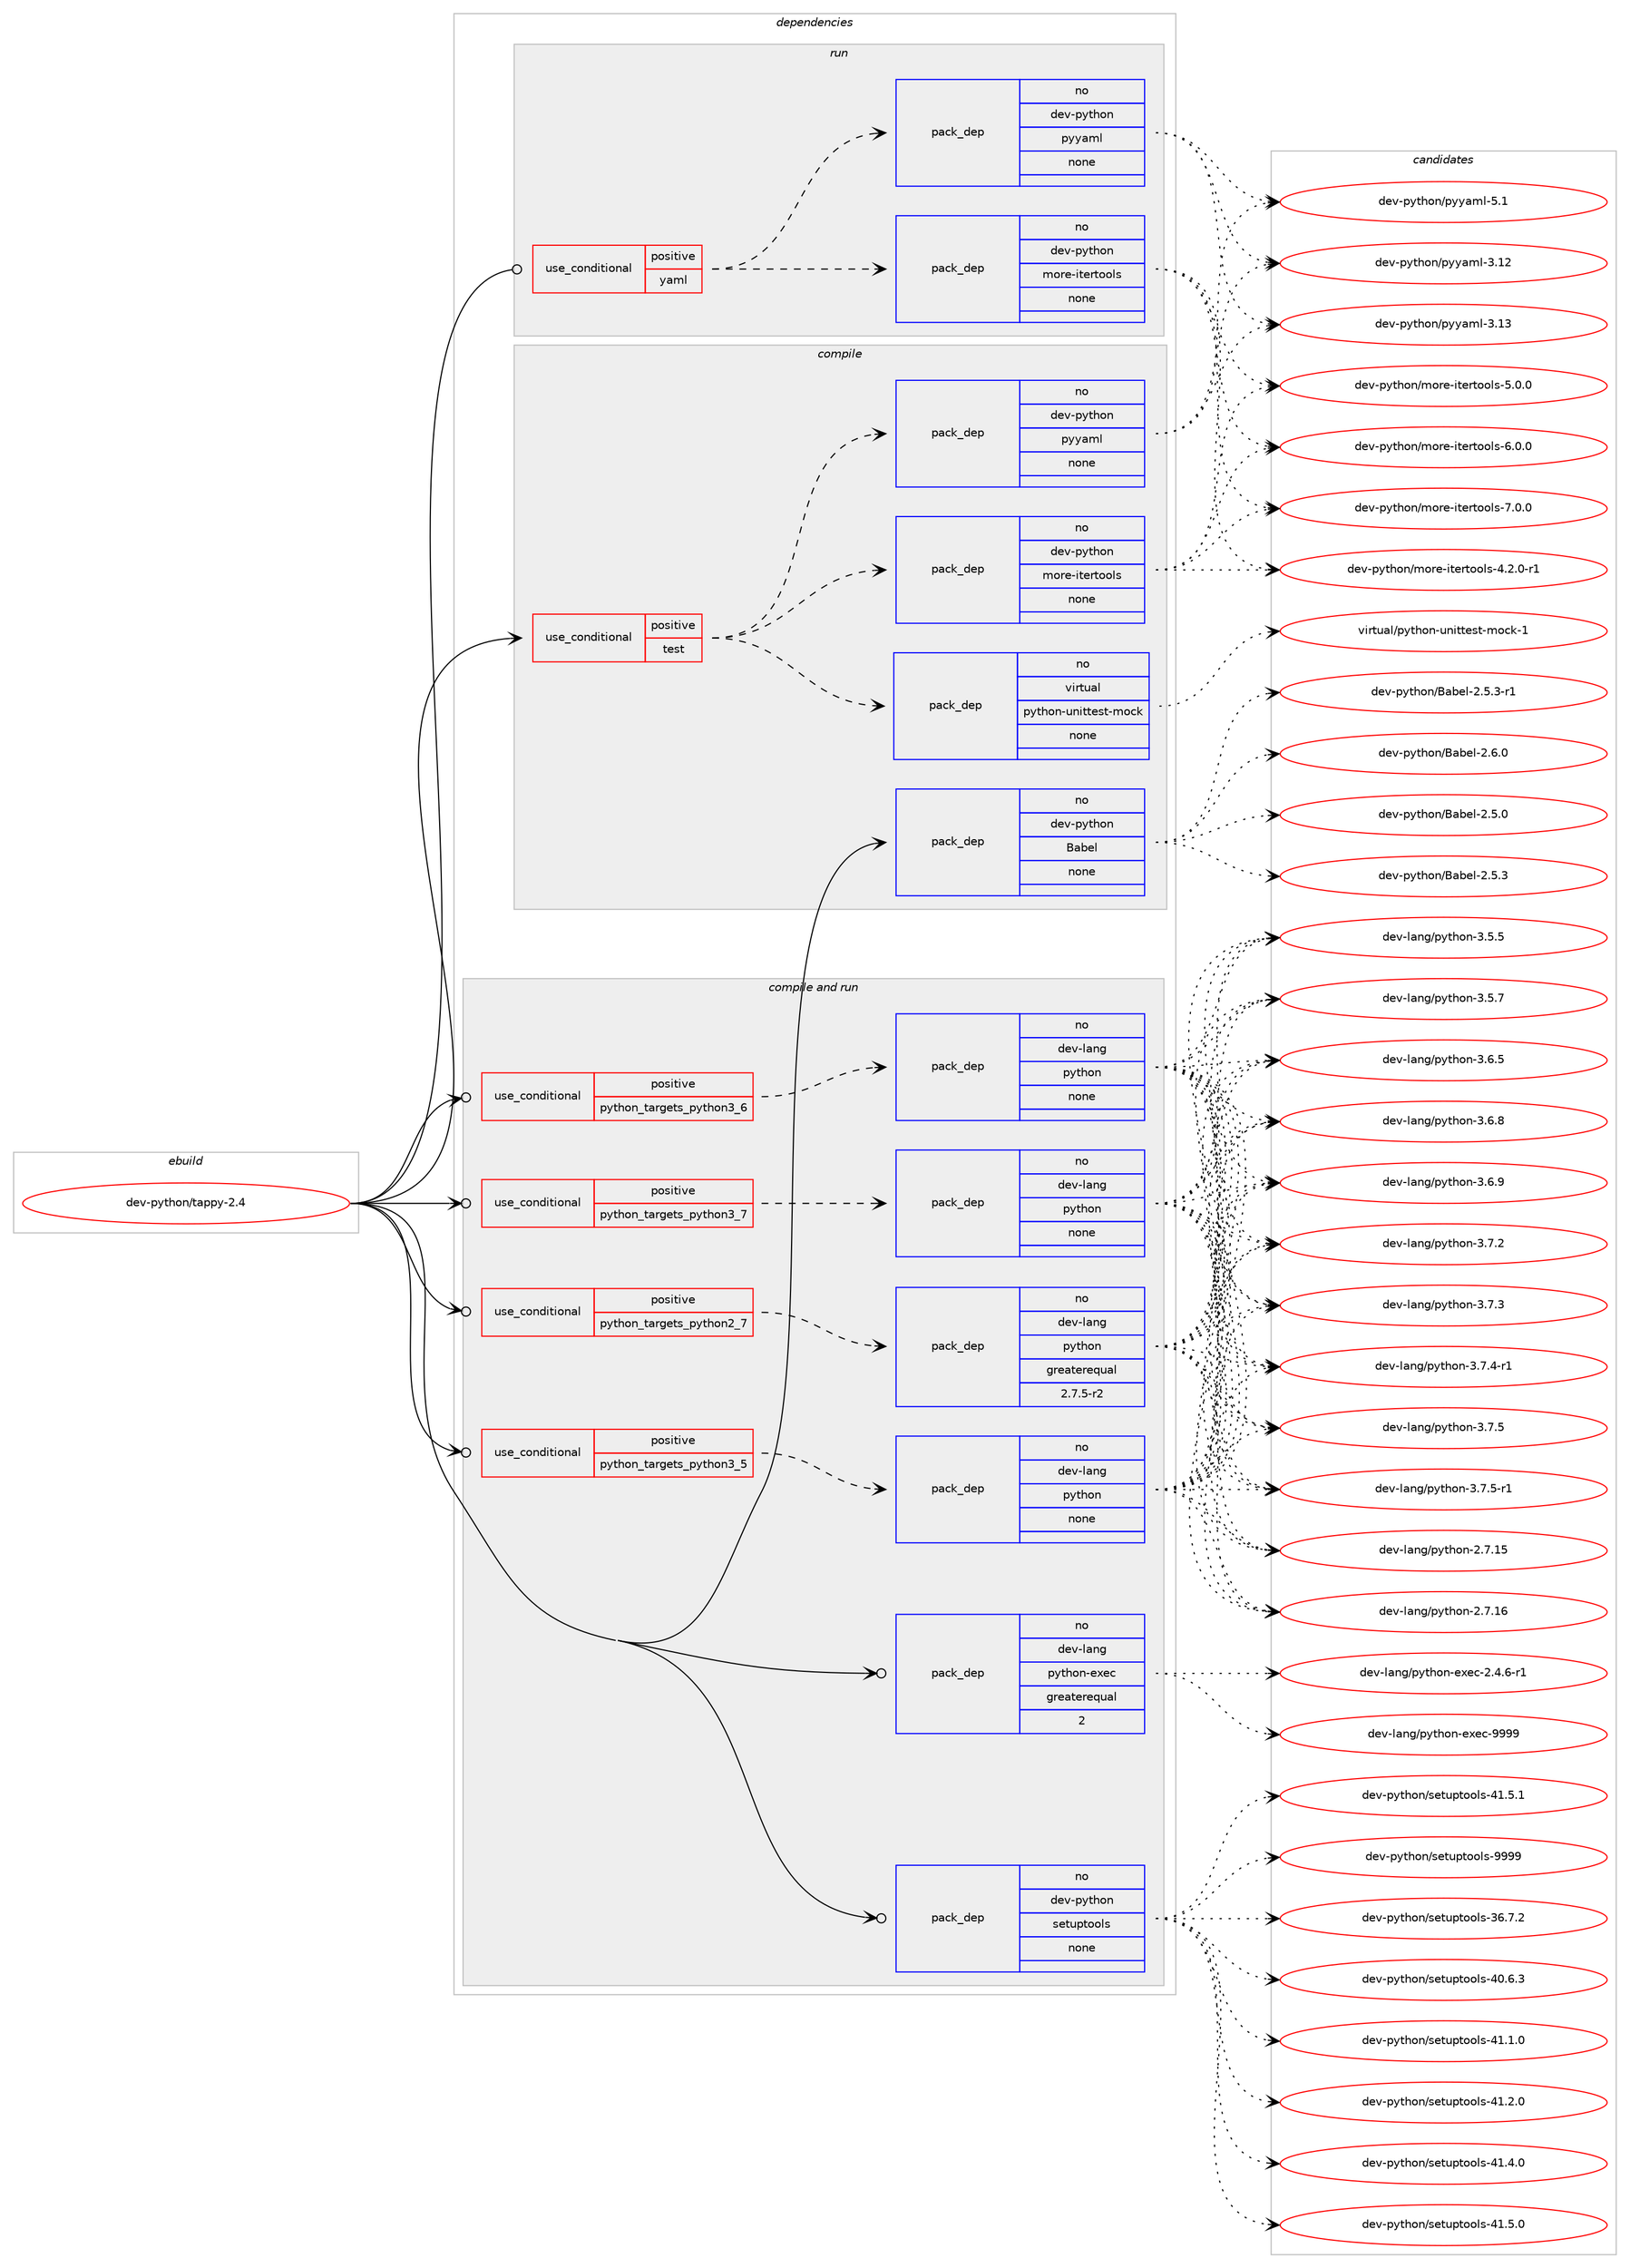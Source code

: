 digraph prolog {

# *************
# Graph options
# *************

newrank=true;
concentrate=true;
compound=true;
graph [rankdir=LR,fontname=Helvetica,fontsize=10,ranksep=1.5];#, ranksep=2.5, nodesep=0.2];
edge  [arrowhead=vee];
node  [fontname=Helvetica,fontsize=10];

# **********
# The ebuild
# **********

subgraph cluster_leftcol {
color=gray;
rank=same;
label=<<i>ebuild</i>>;
id [label="dev-python/tappy-2.4", color=red, width=4, href="../dev-python/tappy-2.4.svg"];
}

# ****************
# The dependencies
# ****************

subgraph cluster_midcol {
color=gray;
label=<<i>dependencies</i>>;
subgraph cluster_compile {
fillcolor="#eeeeee";
style=filled;
label=<<i>compile</i>>;
subgraph cond150265 {
dependency640054 [label=<<TABLE BORDER="0" CELLBORDER="1" CELLSPACING="0" CELLPADDING="4"><TR><TD ROWSPAN="3" CELLPADDING="10">use_conditional</TD></TR><TR><TD>positive</TD></TR><TR><TD>test</TD></TR></TABLE>>, shape=none, color=red];
subgraph pack477907 {
dependency640055 [label=<<TABLE BORDER="0" CELLBORDER="1" CELLSPACING="0" CELLPADDING="4" WIDTH="220"><TR><TD ROWSPAN="6" CELLPADDING="30">pack_dep</TD></TR><TR><TD WIDTH="110">no</TD></TR><TR><TD>dev-python</TD></TR><TR><TD>more-itertools</TD></TR><TR><TD>none</TD></TR><TR><TD></TD></TR></TABLE>>, shape=none, color=blue];
}
dependency640054:e -> dependency640055:w [weight=20,style="dashed",arrowhead="vee"];
subgraph pack477908 {
dependency640056 [label=<<TABLE BORDER="0" CELLBORDER="1" CELLSPACING="0" CELLPADDING="4" WIDTH="220"><TR><TD ROWSPAN="6" CELLPADDING="30">pack_dep</TD></TR><TR><TD WIDTH="110">no</TD></TR><TR><TD>dev-python</TD></TR><TR><TD>pyyaml</TD></TR><TR><TD>none</TD></TR><TR><TD></TD></TR></TABLE>>, shape=none, color=blue];
}
dependency640054:e -> dependency640056:w [weight=20,style="dashed",arrowhead="vee"];
subgraph pack477909 {
dependency640057 [label=<<TABLE BORDER="0" CELLBORDER="1" CELLSPACING="0" CELLPADDING="4" WIDTH="220"><TR><TD ROWSPAN="6" CELLPADDING="30">pack_dep</TD></TR><TR><TD WIDTH="110">no</TD></TR><TR><TD>virtual</TD></TR><TR><TD>python-unittest-mock</TD></TR><TR><TD>none</TD></TR><TR><TD></TD></TR></TABLE>>, shape=none, color=blue];
}
dependency640054:e -> dependency640057:w [weight=20,style="dashed",arrowhead="vee"];
}
id:e -> dependency640054:w [weight=20,style="solid",arrowhead="vee"];
subgraph pack477910 {
dependency640058 [label=<<TABLE BORDER="0" CELLBORDER="1" CELLSPACING="0" CELLPADDING="4" WIDTH="220"><TR><TD ROWSPAN="6" CELLPADDING="30">pack_dep</TD></TR><TR><TD WIDTH="110">no</TD></TR><TR><TD>dev-python</TD></TR><TR><TD>Babel</TD></TR><TR><TD>none</TD></TR><TR><TD></TD></TR></TABLE>>, shape=none, color=blue];
}
id:e -> dependency640058:w [weight=20,style="solid",arrowhead="vee"];
}
subgraph cluster_compileandrun {
fillcolor="#eeeeee";
style=filled;
label=<<i>compile and run</i>>;
subgraph cond150266 {
dependency640059 [label=<<TABLE BORDER="0" CELLBORDER="1" CELLSPACING="0" CELLPADDING="4"><TR><TD ROWSPAN="3" CELLPADDING="10">use_conditional</TD></TR><TR><TD>positive</TD></TR><TR><TD>python_targets_python2_7</TD></TR></TABLE>>, shape=none, color=red];
subgraph pack477911 {
dependency640060 [label=<<TABLE BORDER="0" CELLBORDER="1" CELLSPACING="0" CELLPADDING="4" WIDTH="220"><TR><TD ROWSPAN="6" CELLPADDING="30">pack_dep</TD></TR><TR><TD WIDTH="110">no</TD></TR><TR><TD>dev-lang</TD></TR><TR><TD>python</TD></TR><TR><TD>greaterequal</TD></TR><TR><TD>2.7.5-r2</TD></TR></TABLE>>, shape=none, color=blue];
}
dependency640059:e -> dependency640060:w [weight=20,style="dashed",arrowhead="vee"];
}
id:e -> dependency640059:w [weight=20,style="solid",arrowhead="odotvee"];
subgraph cond150267 {
dependency640061 [label=<<TABLE BORDER="0" CELLBORDER="1" CELLSPACING="0" CELLPADDING="4"><TR><TD ROWSPAN="3" CELLPADDING="10">use_conditional</TD></TR><TR><TD>positive</TD></TR><TR><TD>python_targets_python3_5</TD></TR></TABLE>>, shape=none, color=red];
subgraph pack477912 {
dependency640062 [label=<<TABLE BORDER="0" CELLBORDER="1" CELLSPACING="0" CELLPADDING="4" WIDTH="220"><TR><TD ROWSPAN="6" CELLPADDING="30">pack_dep</TD></TR><TR><TD WIDTH="110">no</TD></TR><TR><TD>dev-lang</TD></TR><TR><TD>python</TD></TR><TR><TD>none</TD></TR><TR><TD></TD></TR></TABLE>>, shape=none, color=blue];
}
dependency640061:e -> dependency640062:w [weight=20,style="dashed",arrowhead="vee"];
}
id:e -> dependency640061:w [weight=20,style="solid",arrowhead="odotvee"];
subgraph cond150268 {
dependency640063 [label=<<TABLE BORDER="0" CELLBORDER="1" CELLSPACING="0" CELLPADDING="4"><TR><TD ROWSPAN="3" CELLPADDING="10">use_conditional</TD></TR><TR><TD>positive</TD></TR><TR><TD>python_targets_python3_6</TD></TR></TABLE>>, shape=none, color=red];
subgraph pack477913 {
dependency640064 [label=<<TABLE BORDER="0" CELLBORDER="1" CELLSPACING="0" CELLPADDING="4" WIDTH="220"><TR><TD ROWSPAN="6" CELLPADDING="30">pack_dep</TD></TR><TR><TD WIDTH="110">no</TD></TR><TR><TD>dev-lang</TD></TR><TR><TD>python</TD></TR><TR><TD>none</TD></TR><TR><TD></TD></TR></TABLE>>, shape=none, color=blue];
}
dependency640063:e -> dependency640064:w [weight=20,style="dashed",arrowhead="vee"];
}
id:e -> dependency640063:w [weight=20,style="solid",arrowhead="odotvee"];
subgraph cond150269 {
dependency640065 [label=<<TABLE BORDER="0" CELLBORDER="1" CELLSPACING="0" CELLPADDING="4"><TR><TD ROWSPAN="3" CELLPADDING="10">use_conditional</TD></TR><TR><TD>positive</TD></TR><TR><TD>python_targets_python3_7</TD></TR></TABLE>>, shape=none, color=red];
subgraph pack477914 {
dependency640066 [label=<<TABLE BORDER="0" CELLBORDER="1" CELLSPACING="0" CELLPADDING="4" WIDTH="220"><TR><TD ROWSPAN="6" CELLPADDING="30">pack_dep</TD></TR><TR><TD WIDTH="110">no</TD></TR><TR><TD>dev-lang</TD></TR><TR><TD>python</TD></TR><TR><TD>none</TD></TR><TR><TD></TD></TR></TABLE>>, shape=none, color=blue];
}
dependency640065:e -> dependency640066:w [weight=20,style="dashed",arrowhead="vee"];
}
id:e -> dependency640065:w [weight=20,style="solid",arrowhead="odotvee"];
subgraph pack477915 {
dependency640067 [label=<<TABLE BORDER="0" CELLBORDER="1" CELLSPACING="0" CELLPADDING="4" WIDTH="220"><TR><TD ROWSPAN="6" CELLPADDING="30">pack_dep</TD></TR><TR><TD WIDTH="110">no</TD></TR><TR><TD>dev-lang</TD></TR><TR><TD>python-exec</TD></TR><TR><TD>greaterequal</TD></TR><TR><TD>2</TD></TR></TABLE>>, shape=none, color=blue];
}
id:e -> dependency640067:w [weight=20,style="solid",arrowhead="odotvee"];
subgraph pack477916 {
dependency640068 [label=<<TABLE BORDER="0" CELLBORDER="1" CELLSPACING="0" CELLPADDING="4" WIDTH="220"><TR><TD ROWSPAN="6" CELLPADDING="30">pack_dep</TD></TR><TR><TD WIDTH="110">no</TD></TR><TR><TD>dev-python</TD></TR><TR><TD>setuptools</TD></TR><TR><TD>none</TD></TR><TR><TD></TD></TR></TABLE>>, shape=none, color=blue];
}
id:e -> dependency640068:w [weight=20,style="solid",arrowhead="odotvee"];
}
subgraph cluster_run {
fillcolor="#eeeeee";
style=filled;
label=<<i>run</i>>;
subgraph cond150270 {
dependency640069 [label=<<TABLE BORDER="0" CELLBORDER="1" CELLSPACING="0" CELLPADDING="4"><TR><TD ROWSPAN="3" CELLPADDING="10">use_conditional</TD></TR><TR><TD>positive</TD></TR><TR><TD>yaml</TD></TR></TABLE>>, shape=none, color=red];
subgraph pack477917 {
dependency640070 [label=<<TABLE BORDER="0" CELLBORDER="1" CELLSPACING="0" CELLPADDING="4" WIDTH="220"><TR><TD ROWSPAN="6" CELLPADDING="30">pack_dep</TD></TR><TR><TD WIDTH="110">no</TD></TR><TR><TD>dev-python</TD></TR><TR><TD>more-itertools</TD></TR><TR><TD>none</TD></TR><TR><TD></TD></TR></TABLE>>, shape=none, color=blue];
}
dependency640069:e -> dependency640070:w [weight=20,style="dashed",arrowhead="vee"];
subgraph pack477918 {
dependency640071 [label=<<TABLE BORDER="0" CELLBORDER="1" CELLSPACING="0" CELLPADDING="4" WIDTH="220"><TR><TD ROWSPAN="6" CELLPADDING="30">pack_dep</TD></TR><TR><TD WIDTH="110">no</TD></TR><TR><TD>dev-python</TD></TR><TR><TD>pyyaml</TD></TR><TR><TD>none</TD></TR><TR><TD></TD></TR></TABLE>>, shape=none, color=blue];
}
dependency640069:e -> dependency640071:w [weight=20,style="dashed",arrowhead="vee"];
}
id:e -> dependency640069:w [weight=20,style="solid",arrowhead="odot"];
}
}

# **************
# The candidates
# **************

subgraph cluster_choices {
rank=same;
color=gray;
label=<<i>candidates</i>>;

subgraph choice477907 {
color=black;
nodesep=1;
choice1001011184511212111610411111047109111114101451051161011141161111111081154552465046484511449 [label="dev-python/more-itertools-4.2.0-r1", color=red, width=4,href="../dev-python/more-itertools-4.2.0-r1.svg"];
choice100101118451121211161041111104710911111410145105116101114116111111108115455346484648 [label="dev-python/more-itertools-5.0.0", color=red, width=4,href="../dev-python/more-itertools-5.0.0.svg"];
choice100101118451121211161041111104710911111410145105116101114116111111108115455446484648 [label="dev-python/more-itertools-6.0.0", color=red, width=4,href="../dev-python/more-itertools-6.0.0.svg"];
choice100101118451121211161041111104710911111410145105116101114116111111108115455546484648 [label="dev-python/more-itertools-7.0.0", color=red, width=4,href="../dev-python/more-itertools-7.0.0.svg"];
dependency640055:e -> choice1001011184511212111610411111047109111114101451051161011141161111111081154552465046484511449:w [style=dotted,weight="100"];
dependency640055:e -> choice100101118451121211161041111104710911111410145105116101114116111111108115455346484648:w [style=dotted,weight="100"];
dependency640055:e -> choice100101118451121211161041111104710911111410145105116101114116111111108115455446484648:w [style=dotted,weight="100"];
dependency640055:e -> choice100101118451121211161041111104710911111410145105116101114116111111108115455546484648:w [style=dotted,weight="100"];
}
subgraph choice477908 {
color=black;
nodesep=1;
choice1001011184511212111610411111047112121121971091084551464950 [label="dev-python/pyyaml-3.12", color=red, width=4,href="../dev-python/pyyaml-3.12.svg"];
choice1001011184511212111610411111047112121121971091084551464951 [label="dev-python/pyyaml-3.13", color=red, width=4,href="../dev-python/pyyaml-3.13.svg"];
choice10010111845112121116104111110471121211219710910845534649 [label="dev-python/pyyaml-5.1", color=red, width=4,href="../dev-python/pyyaml-5.1.svg"];
dependency640056:e -> choice1001011184511212111610411111047112121121971091084551464950:w [style=dotted,weight="100"];
dependency640056:e -> choice1001011184511212111610411111047112121121971091084551464951:w [style=dotted,weight="100"];
dependency640056:e -> choice10010111845112121116104111110471121211219710910845534649:w [style=dotted,weight="100"];
}
subgraph choice477909 {
color=black;
nodesep=1;
choice11810511411611797108471121211161041111104511711010511611610111511645109111991074549 [label="virtual/python-unittest-mock-1", color=red, width=4,href="../virtual/python-unittest-mock-1.svg"];
dependency640057:e -> choice11810511411611797108471121211161041111104511711010511611610111511645109111991074549:w [style=dotted,weight="100"];
}
subgraph choice477910 {
color=black;
nodesep=1;
choice1001011184511212111610411111047669798101108455046534648 [label="dev-python/Babel-2.5.0", color=red, width=4,href="../dev-python/Babel-2.5.0.svg"];
choice1001011184511212111610411111047669798101108455046534651 [label="dev-python/Babel-2.5.3", color=red, width=4,href="../dev-python/Babel-2.5.3.svg"];
choice10010111845112121116104111110476697981011084550465346514511449 [label="dev-python/Babel-2.5.3-r1", color=red, width=4,href="../dev-python/Babel-2.5.3-r1.svg"];
choice1001011184511212111610411111047669798101108455046544648 [label="dev-python/Babel-2.6.0", color=red, width=4,href="../dev-python/Babel-2.6.0.svg"];
dependency640058:e -> choice1001011184511212111610411111047669798101108455046534648:w [style=dotted,weight="100"];
dependency640058:e -> choice1001011184511212111610411111047669798101108455046534651:w [style=dotted,weight="100"];
dependency640058:e -> choice10010111845112121116104111110476697981011084550465346514511449:w [style=dotted,weight="100"];
dependency640058:e -> choice1001011184511212111610411111047669798101108455046544648:w [style=dotted,weight="100"];
}
subgraph choice477911 {
color=black;
nodesep=1;
choice10010111845108971101034711212111610411111045504655464953 [label="dev-lang/python-2.7.15", color=red, width=4,href="../dev-lang/python-2.7.15.svg"];
choice10010111845108971101034711212111610411111045504655464954 [label="dev-lang/python-2.7.16", color=red, width=4,href="../dev-lang/python-2.7.16.svg"];
choice100101118451089711010347112121116104111110455146534653 [label="dev-lang/python-3.5.5", color=red, width=4,href="../dev-lang/python-3.5.5.svg"];
choice100101118451089711010347112121116104111110455146534655 [label="dev-lang/python-3.5.7", color=red, width=4,href="../dev-lang/python-3.5.7.svg"];
choice100101118451089711010347112121116104111110455146544653 [label="dev-lang/python-3.6.5", color=red, width=4,href="../dev-lang/python-3.6.5.svg"];
choice100101118451089711010347112121116104111110455146544656 [label="dev-lang/python-3.6.8", color=red, width=4,href="../dev-lang/python-3.6.8.svg"];
choice100101118451089711010347112121116104111110455146544657 [label="dev-lang/python-3.6.9", color=red, width=4,href="../dev-lang/python-3.6.9.svg"];
choice100101118451089711010347112121116104111110455146554650 [label="dev-lang/python-3.7.2", color=red, width=4,href="../dev-lang/python-3.7.2.svg"];
choice100101118451089711010347112121116104111110455146554651 [label="dev-lang/python-3.7.3", color=red, width=4,href="../dev-lang/python-3.7.3.svg"];
choice1001011184510897110103471121211161041111104551465546524511449 [label="dev-lang/python-3.7.4-r1", color=red, width=4,href="../dev-lang/python-3.7.4-r1.svg"];
choice100101118451089711010347112121116104111110455146554653 [label="dev-lang/python-3.7.5", color=red, width=4,href="../dev-lang/python-3.7.5.svg"];
choice1001011184510897110103471121211161041111104551465546534511449 [label="dev-lang/python-3.7.5-r1", color=red, width=4,href="../dev-lang/python-3.7.5-r1.svg"];
dependency640060:e -> choice10010111845108971101034711212111610411111045504655464953:w [style=dotted,weight="100"];
dependency640060:e -> choice10010111845108971101034711212111610411111045504655464954:w [style=dotted,weight="100"];
dependency640060:e -> choice100101118451089711010347112121116104111110455146534653:w [style=dotted,weight="100"];
dependency640060:e -> choice100101118451089711010347112121116104111110455146534655:w [style=dotted,weight="100"];
dependency640060:e -> choice100101118451089711010347112121116104111110455146544653:w [style=dotted,weight="100"];
dependency640060:e -> choice100101118451089711010347112121116104111110455146544656:w [style=dotted,weight="100"];
dependency640060:e -> choice100101118451089711010347112121116104111110455146544657:w [style=dotted,weight="100"];
dependency640060:e -> choice100101118451089711010347112121116104111110455146554650:w [style=dotted,weight="100"];
dependency640060:e -> choice100101118451089711010347112121116104111110455146554651:w [style=dotted,weight="100"];
dependency640060:e -> choice1001011184510897110103471121211161041111104551465546524511449:w [style=dotted,weight="100"];
dependency640060:e -> choice100101118451089711010347112121116104111110455146554653:w [style=dotted,weight="100"];
dependency640060:e -> choice1001011184510897110103471121211161041111104551465546534511449:w [style=dotted,weight="100"];
}
subgraph choice477912 {
color=black;
nodesep=1;
choice10010111845108971101034711212111610411111045504655464953 [label="dev-lang/python-2.7.15", color=red, width=4,href="../dev-lang/python-2.7.15.svg"];
choice10010111845108971101034711212111610411111045504655464954 [label="dev-lang/python-2.7.16", color=red, width=4,href="../dev-lang/python-2.7.16.svg"];
choice100101118451089711010347112121116104111110455146534653 [label="dev-lang/python-3.5.5", color=red, width=4,href="../dev-lang/python-3.5.5.svg"];
choice100101118451089711010347112121116104111110455146534655 [label="dev-lang/python-3.5.7", color=red, width=4,href="../dev-lang/python-3.5.7.svg"];
choice100101118451089711010347112121116104111110455146544653 [label="dev-lang/python-3.6.5", color=red, width=4,href="../dev-lang/python-3.6.5.svg"];
choice100101118451089711010347112121116104111110455146544656 [label="dev-lang/python-3.6.8", color=red, width=4,href="../dev-lang/python-3.6.8.svg"];
choice100101118451089711010347112121116104111110455146544657 [label="dev-lang/python-3.6.9", color=red, width=4,href="../dev-lang/python-3.6.9.svg"];
choice100101118451089711010347112121116104111110455146554650 [label="dev-lang/python-3.7.2", color=red, width=4,href="../dev-lang/python-3.7.2.svg"];
choice100101118451089711010347112121116104111110455146554651 [label="dev-lang/python-3.7.3", color=red, width=4,href="../dev-lang/python-3.7.3.svg"];
choice1001011184510897110103471121211161041111104551465546524511449 [label="dev-lang/python-3.7.4-r1", color=red, width=4,href="../dev-lang/python-3.7.4-r1.svg"];
choice100101118451089711010347112121116104111110455146554653 [label="dev-lang/python-3.7.5", color=red, width=4,href="../dev-lang/python-3.7.5.svg"];
choice1001011184510897110103471121211161041111104551465546534511449 [label="dev-lang/python-3.7.5-r1", color=red, width=4,href="../dev-lang/python-3.7.5-r1.svg"];
dependency640062:e -> choice10010111845108971101034711212111610411111045504655464953:w [style=dotted,weight="100"];
dependency640062:e -> choice10010111845108971101034711212111610411111045504655464954:w [style=dotted,weight="100"];
dependency640062:e -> choice100101118451089711010347112121116104111110455146534653:w [style=dotted,weight="100"];
dependency640062:e -> choice100101118451089711010347112121116104111110455146534655:w [style=dotted,weight="100"];
dependency640062:e -> choice100101118451089711010347112121116104111110455146544653:w [style=dotted,weight="100"];
dependency640062:e -> choice100101118451089711010347112121116104111110455146544656:w [style=dotted,weight="100"];
dependency640062:e -> choice100101118451089711010347112121116104111110455146544657:w [style=dotted,weight="100"];
dependency640062:e -> choice100101118451089711010347112121116104111110455146554650:w [style=dotted,weight="100"];
dependency640062:e -> choice100101118451089711010347112121116104111110455146554651:w [style=dotted,weight="100"];
dependency640062:e -> choice1001011184510897110103471121211161041111104551465546524511449:w [style=dotted,weight="100"];
dependency640062:e -> choice100101118451089711010347112121116104111110455146554653:w [style=dotted,weight="100"];
dependency640062:e -> choice1001011184510897110103471121211161041111104551465546534511449:w [style=dotted,weight="100"];
}
subgraph choice477913 {
color=black;
nodesep=1;
choice10010111845108971101034711212111610411111045504655464953 [label="dev-lang/python-2.7.15", color=red, width=4,href="../dev-lang/python-2.7.15.svg"];
choice10010111845108971101034711212111610411111045504655464954 [label="dev-lang/python-2.7.16", color=red, width=4,href="../dev-lang/python-2.7.16.svg"];
choice100101118451089711010347112121116104111110455146534653 [label="dev-lang/python-3.5.5", color=red, width=4,href="../dev-lang/python-3.5.5.svg"];
choice100101118451089711010347112121116104111110455146534655 [label="dev-lang/python-3.5.7", color=red, width=4,href="../dev-lang/python-3.5.7.svg"];
choice100101118451089711010347112121116104111110455146544653 [label="dev-lang/python-3.6.5", color=red, width=4,href="../dev-lang/python-3.6.5.svg"];
choice100101118451089711010347112121116104111110455146544656 [label="dev-lang/python-3.6.8", color=red, width=4,href="../dev-lang/python-3.6.8.svg"];
choice100101118451089711010347112121116104111110455146544657 [label="dev-lang/python-3.6.9", color=red, width=4,href="../dev-lang/python-3.6.9.svg"];
choice100101118451089711010347112121116104111110455146554650 [label="dev-lang/python-3.7.2", color=red, width=4,href="../dev-lang/python-3.7.2.svg"];
choice100101118451089711010347112121116104111110455146554651 [label="dev-lang/python-3.7.3", color=red, width=4,href="../dev-lang/python-3.7.3.svg"];
choice1001011184510897110103471121211161041111104551465546524511449 [label="dev-lang/python-3.7.4-r1", color=red, width=4,href="../dev-lang/python-3.7.4-r1.svg"];
choice100101118451089711010347112121116104111110455146554653 [label="dev-lang/python-3.7.5", color=red, width=4,href="../dev-lang/python-3.7.5.svg"];
choice1001011184510897110103471121211161041111104551465546534511449 [label="dev-lang/python-3.7.5-r1", color=red, width=4,href="../dev-lang/python-3.7.5-r1.svg"];
dependency640064:e -> choice10010111845108971101034711212111610411111045504655464953:w [style=dotted,weight="100"];
dependency640064:e -> choice10010111845108971101034711212111610411111045504655464954:w [style=dotted,weight="100"];
dependency640064:e -> choice100101118451089711010347112121116104111110455146534653:w [style=dotted,weight="100"];
dependency640064:e -> choice100101118451089711010347112121116104111110455146534655:w [style=dotted,weight="100"];
dependency640064:e -> choice100101118451089711010347112121116104111110455146544653:w [style=dotted,weight="100"];
dependency640064:e -> choice100101118451089711010347112121116104111110455146544656:w [style=dotted,weight="100"];
dependency640064:e -> choice100101118451089711010347112121116104111110455146544657:w [style=dotted,weight="100"];
dependency640064:e -> choice100101118451089711010347112121116104111110455146554650:w [style=dotted,weight="100"];
dependency640064:e -> choice100101118451089711010347112121116104111110455146554651:w [style=dotted,weight="100"];
dependency640064:e -> choice1001011184510897110103471121211161041111104551465546524511449:w [style=dotted,weight="100"];
dependency640064:e -> choice100101118451089711010347112121116104111110455146554653:w [style=dotted,weight="100"];
dependency640064:e -> choice1001011184510897110103471121211161041111104551465546534511449:w [style=dotted,weight="100"];
}
subgraph choice477914 {
color=black;
nodesep=1;
choice10010111845108971101034711212111610411111045504655464953 [label="dev-lang/python-2.7.15", color=red, width=4,href="../dev-lang/python-2.7.15.svg"];
choice10010111845108971101034711212111610411111045504655464954 [label="dev-lang/python-2.7.16", color=red, width=4,href="../dev-lang/python-2.7.16.svg"];
choice100101118451089711010347112121116104111110455146534653 [label="dev-lang/python-3.5.5", color=red, width=4,href="../dev-lang/python-3.5.5.svg"];
choice100101118451089711010347112121116104111110455146534655 [label="dev-lang/python-3.5.7", color=red, width=4,href="../dev-lang/python-3.5.7.svg"];
choice100101118451089711010347112121116104111110455146544653 [label="dev-lang/python-3.6.5", color=red, width=4,href="../dev-lang/python-3.6.5.svg"];
choice100101118451089711010347112121116104111110455146544656 [label="dev-lang/python-3.6.8", color=red, width=4,href="../dev-lang/python-3.6.8.svg"];
choice100101118451089711010347112121116104111110455146544657 [label="dev-lang/python-3.6.9", color=red, width=4,href="../dev-lang/python-3.6.9.svg"];
choice100101118451089711010347112121116104111110455146554650 [label="dev-lang/python-3.7.2", color=red, width=4,href="../dev-lang/python-3.7.2.svg"];
choice100101118451089711010347112121116104111110455146554651 [label="dev-lang/python-3.7.3", color=red, width=4,href="../dev-lang/python-3.7.3.svg"];
choice1001011184510897110103471121211161041111104551465546524511449 [label="dev-lang/python-3.7.4-r1", color=red, width=4,href="../dev-lang/python-3.7.4-r1.svg"];
choice100101118451089711010347112121116104111110455146554653 [label="dev-lang/python-3.7.5", color=red, width=4,href="../dev-lang/python-3.7.5.svg"];
choice1001011184510897110103471121211161041111104551465546534511449 [label="dev-lang/python-3.7.5-r1", color=red, width=4,href="../dev-lang/python-3.7.5-r1.svg"];
dependency640066:e -> choice10010111845108971101034711212111610411111045504655464953:w [style=dotted,weight="100"];
dependency640066:e -> choice10010111845108971101034711212111610411111045504655464954:w [style=dotted,weight="100"];
dependency640066:e -> choice100101118451089711010347112121116104111110455146534653:w [style=dotted,weight="100"];
dependency640066:e -> choice100101118451089711010347112121116104111110455146534655:w [style=dotted,weight="100"];
dependency640066:e -> choice100101118451089711010347112121116104111110455146544653:w [style=dotted,weight="100"];
dependency640066:e -> choice100101118451089711010347112121116104111110455146544656:w [style=dotted,weight="100"];
dependency640066:e -> choice100101118451089711010347112121116104111110455146544657:w [style=dotted,weight="100"];
dependency640066:e -> choice100101118451089711010347112121116104111110455146554650:w [style=dotted,weight="100"];
dependency640066:e -> choice100101118451089711010347112121116104111110455146554651:w [style=dotted,weight="100"];
dependency640066:e -> choice1001011184510897110103471121211161041111104551465546524511449:w [style=dotted,weight="100"];
dependency640066:e -> choice100101118451089711010347112121116104111110455146554653:w [style=dotted,weight="100"];
dependency640066:e -> choice1001011184510897110103471121211161041111104551465546534511449:w [style=dotted,weight="100"];
}
subgraph choice477915 {
color=black;
nodesep=1;
choice10010111845108971101034711212111610411111045101120101994550465246544511449 [label="dev-lang/python-exec-2.4.6-r1", color=red, width=4,href="../dev-lang/python-exec-2.4.6-r1.svg"];
choice10010111845108971101034711212111610411111045101120101994557575757 [label="dev-lang/python-exec-9999", color=red, width=4,href="../dev-lang/python-exec-9999.svg"];
dependency640067:e -> choice10010111845108971101034711212111610411111045101120101994550465246544511449:w [style=dotted,weight="100"];
dependency640067:e -> choice10010111845108971101034711212111610411111045101120101994557575757:w [style=dotted,weight="100"];
}
subgraph choice477916 {
color=black;
nodesep=1;
choice100101118451121211161041111104711510111611711211611111110811545515446554650 [label="dev-python/setuptools-36.7.2", color=red, width=4,href="../dev-python/setuptools-36.7.2.svg"];
choice100101118451121211161041111104711510111611711211611111110811545524846544651 [label="dev-python/setuptools-40.6.3", color=red, width=4,href="../dev-python/setuptools-40.6.3.svg"];
choice100101118451121211161041111104711510111611711211611111110811545524946494648 [label="dev-python/setuptools-41.1.0", color=red, width=4,href="../dev-python/setuptools-41.1.0.svg"];
choice100101118451121211161041111104711510111611711211611111110811545524946504648 [label="dev-python/setuptools-41.2.0", color=red, width=4,href="../dev-python/setuptools-41.2.0.svg"];
choice100101118451121211161041111104711510111611711211611111110811545524946524648 [label="dev-python/setuptools-41.4.0", color=red, width=4,href="../dev-python/setuptools-41.4.0.svg"];
choice100101118451121211161041111104711510111611711211611111110811545524946534648 [label="dev-python/setuptools-41.5.0", color=red, width=4,href="../dev-python/setuptools-41.5.0.svg"];
choice100101118451121211161041111104711510111611711211611111110811545524946534649 [label="dev-python/setuptools-41.5.1", color=red, width=4,href="../dev-python/setuptools-41.5.1.svg"];
choice10010111845112121116104111110471151011161171121161111111081154557575757 [label="dev-python/setuptools-9999", color=red, width=4,href="../dev-python/setuptools-9999.svg"];
dependency640068:e -> choice100101118451121211161041111104711510111611711211611111110811545515446554650:w [style=dotted,weight="100"];
dependency640068:e -> choice100101118451121211161041111104711510111611711211611111110811545524846544651:w [style=dotted,weight="100"];
dependency640068:e -> choice100101118451121211161041111104711510111611711211611111110811545524946494648:w [style=dotted,weight="100"];
dependency640068:e -> choice100101118451121211161041111104711510111611711211611111110811545524946504648:w [style=dotted,weight="100"];
dependency640068:e -> choice100101118451121211161041111104711510111611711211611111110811545524946524648:w [style=dotted,weight="100"];
dependency640068:e -> choice100101118451121211161041111104711510111611711211611111110811545524946534648:w [style=dotted,weight="100"];
dependency640068:e -> choice100101118451121211161041111104711510111611711211611111110811545524946534649:w [style=dotted,weight="100"];
dependency640068:e -> choice10010111845112121116104111110471151011161171121161111111081154557575757:w [style=dotted,weight="100"];
}
subgraph choice477917 {
color=black;
nodesep=1;
choice1001011184511212111610411111047109111114101451051161011141161111111081154552465046484511449 [label="dev-python/more-itertools-4.2.0-r1", color=red, width=4,href="../dev-python/more-itertools-4.2.0-r1.svg"];
choice100101118451121211161041111104710911111410145105116101114116111111108115455346484648 [label="dev-python/more-itertools-5.0.0", color=red, width=4,href="../dev-python/more-itertools-5.0.0.svg"];
choice100101118451121211161041111104710911111410145105116101114116111111108115455446484648 [label="dev-python/more-itertools-6.0.0", color=red, width=4,href="../dev-python/more-itertools-6.0.0.svg"];
choice100101118451121211161041111104710911111410145105116101114116111111108115455546484648 [label="dev-python/more-itertools-7.0.0", color=red, width=4,href="../dev-python/more-itertools-7.0.0.svg"];
dependency640070:e -> choice1001011184511212111610411111047109111114101451051161011141161111111081154552465046484511449:w [style=dotted,weight="100"];
dependency640070:e -> choice100101118451121211161041111104710911111410145105116101114116111111108115455346484648:w [style=dotted,weight="100"];
dependency640070:e -> choice100101118451121211161041111104710911111410145105116101114116111111108115455446484648:w [style=dotted,weight="100"];
dependency640070:e -> choice100101118451121211161041111104710911111410145105116101114116111111108115455546484648:w [style=dotted,weight="100"];
}
subgraph choice477918 {
color=black;
nodesep=1;
choice1001011184511212111610411111047112121121971091084551464950 [label="dev-python/pyyaml-3.12", color=red, width=4,href="../dev-python/pyyaml-3.12.svg"];
choice1001011184511212111610411111047112121121971091084551464951 [label="dev-python/pyyaml-3.13", color=red, width=4,href="../dev-python/pyyaml-3.13.svg"];
choice10010111845112121116104111110471121211219710910845534649 [label="dev-python/pyyaml-5.1", color=red, width=4,href="../dev-python/pyyaml-5.1.svg"];
dependency640071:e -> choice1001011184511212111610411111047112121121971091084551464950:w [style=dotted,weight="100"];
dependency640071:e -> choice1001011184511212111610411111047112121121971091084551464951:w [style=dotted,weight="100"];
dependency640071:e -> choice10010111845112121116104111110471121211219710910845534649:w [style=dotted,weight="100"];
}
}

}
